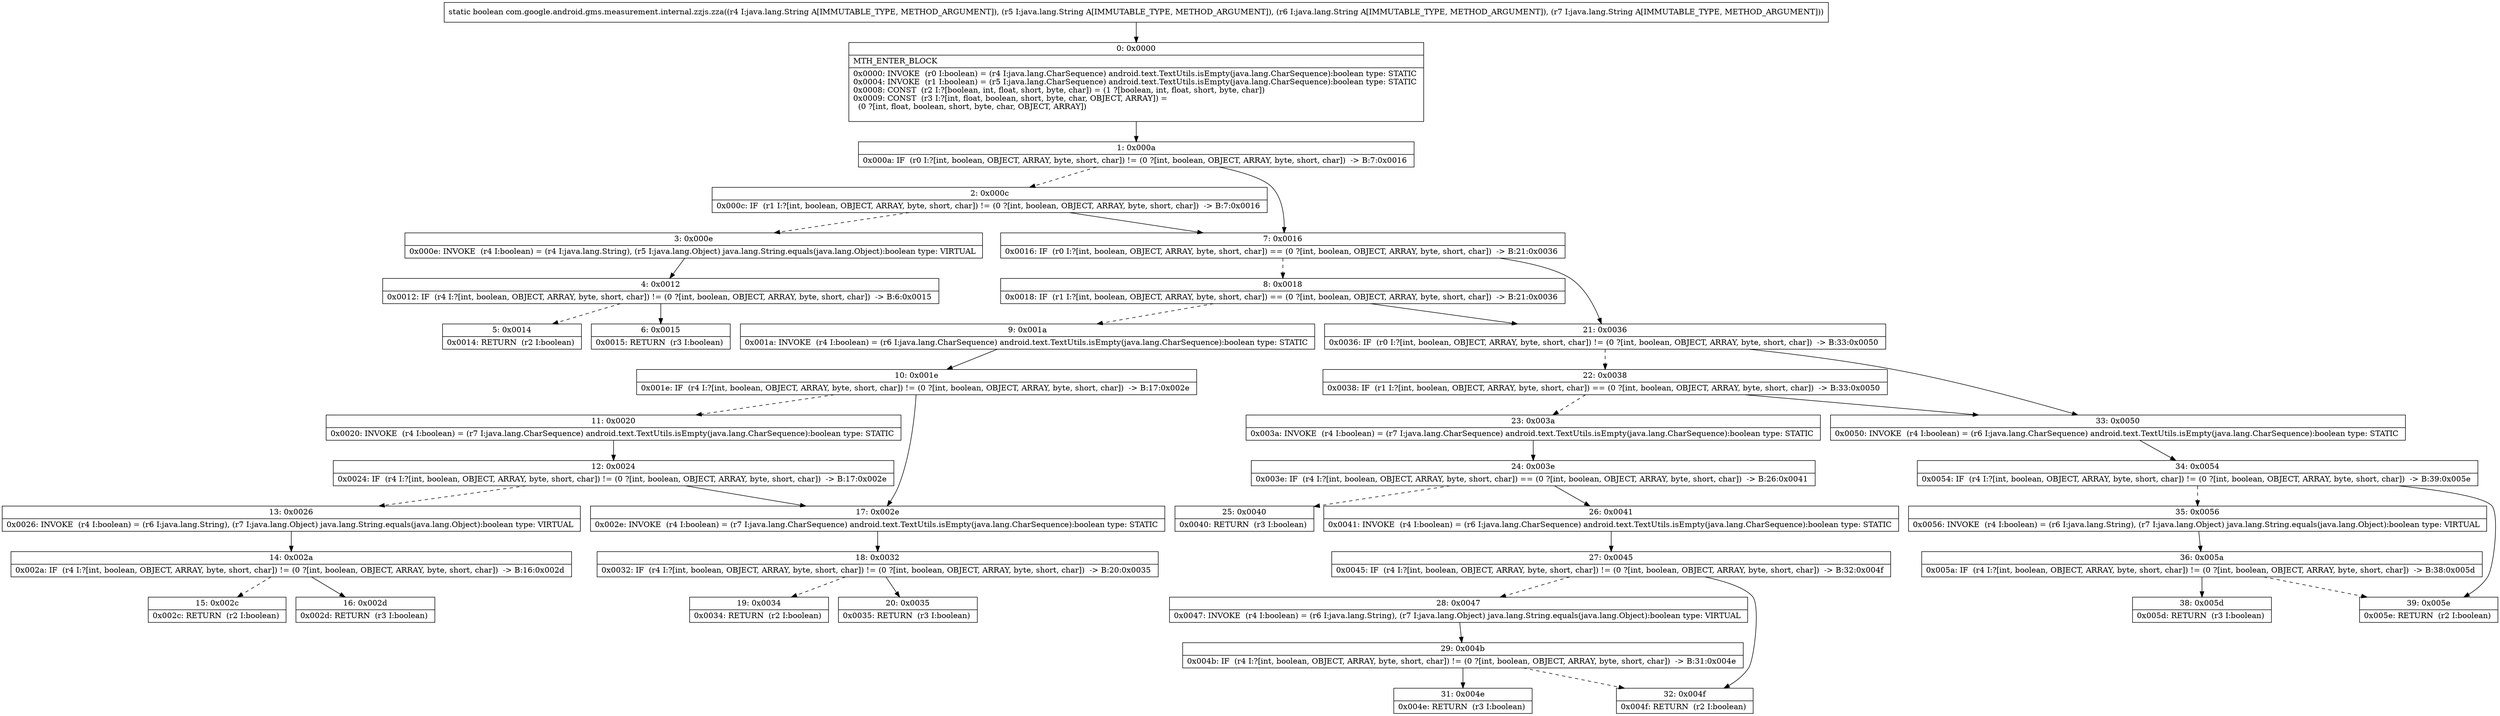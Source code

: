 digraph "CFG forcom.google.android.gms.measurement.internal.zzjs.zza(Ljava\/lang\/String;Ljava\/lang\/String;Ljava\/lang\/String;Ljava\/lang\/String;)Z" {
Node_0 [shape=record,label="{0\:\ 0x0000|MTH_ENTER_BLOCK\l|0x0000: INVOKE  (r0 I:boolean) = (r4 I:java.lang.CharSequence) android.text.TextUtils.isEmpty(java.lang.CharSequence):boolean type: STATIC \l0x0004: INVOKE  (r1 I:boolean) = (r5 I:java.lang.CharSequence) android.text.TextUtils.isEmpty(java.lang.CharSequence):boolean type: STATIC \l0x0008: CONST  (r2 I:?[boolean, int, float, short, byte, char]) = (1 ?[boolean, int, float, short, byte, char]) \l0x0009: CONST  (r3 I:?[int, float, boolean, short, byte, char, OBJECT, ARRAY]) = \l  (0 ?[int, float, boolean, short, byte, char, OBJECT, ARRAY])\l \l}"];
Node_1 [shape=record,label="{1\:\ 0x000a|0x000a: IF  (r0 I:?[int, boolean, OBJECT, ARRAY, byte, short, char]) != (0 ?[int, boolean, OBJECT, ARRAY, byte, short, char])  \-\> B:7:0x0016 \l}"];
Node_2 [shape=record,label="{2\:\ 0x000c|0x000c: IF  (r1 I:?[int, boolean, OBJECT, ARRAY, byte, short, char]) != (0 ?[int, boolean, OBJECT, ARRAY, byte, short, char])  \-\> B:7:0x0016 \l}"];
Node_3 [shape=record,label="{3\:\ 0x000e|0x000e: INVOKE  (r4 I:boolean) = (r4 I:java.lang.String), (r5 I:java.lang.Object) java.lang.String.equals(java.lang.Object):boolean type: VIRTUAL \l}"];
Node_4 [shape=record,label="{4\:\ 0x0012|0x0012: IF  (r4 I:?[int, boolean, OBJECT, ARRAY, byte, short, char]) != (0 ?[int, boolean, OBJECT, ARRAY, byte, short, char])  \-\> B:6:0x0015 \l}"];
Node_5 [shape=record,label="{5\:\ 0x0014|0x0014: RETURN  (r2 I:boolean) \l}"];
Node_6 [shape=record,label="{6\:\ 0x0015|0x0015: RETURN  (r3 I:boolean) \l}"];
Node_7 [shape=record,label="{7\:\ 0x0016|0x0016: IF  (r0 I:?[int, boolean, OBJECT, ARRAY, byte, short, char]) == (0 ?[int, boolean, OBJECT, ARRAY, byte, short, char])  \-\> B:21:0x0036 \l}"];
Node_8 [shape=record,label="{8\:\ 0x0018|0x0018: IF  (r1 I:?[int, boolean, OBJECT, ARRAY, byte, short, char]) == (0 ?[int, boolean, OBJECT, ARRAY, byte, short, char])  \-\> B:21:0x0036 \l}"];
Node_9 [shape=record,label="{9\:\ 0x001a|0x001a: INVOKE  (r4 I:boolean) = (r6 I:java.lang.CharSequence) android.text.TextUtils.isEmpty(java.lang.CharSequence):boolean type: STATIC \l}"];
Node_10 [shape=record,label="{10\:\ 0x001e|0x001e: IF  (r4 I:?[int, boolean, OBJECT, ARRAY, byte, short, char]) != (0 ?[int, boolean, OBJECT, ARRAY, byte, short, char])  \-\> B:17:0x002e \l}"];
Node_11 [shape=record,label="{11\:\ 0x0020|0x0020: INVOKE  (r4 I:boolean) = (r7 I:java.lang.CharSequence) android.text.TextUtils.isEmpty(java.lang.CharSequence):boolean type: STATIC \l}"];
Node_12 [shape=record,label="{12\:\ 0x0024|0x0024: IF  (r4 I:?[int, boolean, OBJECT, ARRAY, byte, short, char]) != (0 ?[int, boolean, OBJECT, ARRAY, byte, short, char])  \-\> B:17:0x002e \l}"];
Node_13 [shape=record,label="{13\:\ 0x0026|0x0026: INVOKE  (r4 I:boolean) = (r6 I:java.lang.String), (r7 I:java.lang.Object) java.lang.String.equals(java.lang.Object):boolean type: VIRTUAL \l}"];
Node_14 [shape=record,label="{14\:\ 0x002a|0x002a: IF  (r4 I:?[int, boolean, OBJECT, ARRAY, byte, short, char]) != (0 ?[int, boolean, OBJECT, ARRAY, byte, short, char])  \-\> B:16:0x002d \l}"];
Node_15 [shape=record,label="{15\:\ 0x002c|0x002c: RETURN  (r2 I:boolean) \l}"];
Node_16 [shape=record,label="{16\:\ 0x002d|0x002d: RETURN  (r3 I:boolean) \l}"];
Node_17 [shape=record,label="{17\:\ 0x002e|0x002e: INVOKE  (r4 I:boolean) = (r7 I:java.lang.CharSequence) android.text.TextUtils.isEmpty(java.lang.CharSequence):boolean type: STATIC \l}"];
Node_18 [shape=record,label="{18\:\ 0x0032|0x0032: IF  (r4 I:?[int, boolean, OBJECT, ARRAY, byte, short, char]) != (0 ?[int, boolean, OBJECT, ARRAY, byte, short, char])  \-\> B:20:0x0035 \l}"];
Node_19 [shape=record,label="{19\:\ 0x0034|0x0034: RETURN  (r2 I:boolean) \l}"];
Node_20 [shape=record,label="{20\:\ 0x0035|0x0035: RETURN  (r3 I:boolean) \l}"];
Node_21 [shape=record,label="{21\:\ 0x0036|0x0036: IF  (r0 I:?[int, boolean, OBJECT, ARRAY, byte, short, char]) != (0 ?[int, boolean, OBJECT, ARRAY, byte, short, char])  \-\> B:33:0x0050 \l}"];
Node_22 [shape=record,label="{22\:\ 0x0038|0x0038: IF  (r1 I:?[int, boolean, OBJECT, ARRAY, byte, short, char]) == (0 ?[int, boolean, OBJECT, ARRAY, byte, short, char])  \-\> B:33:0x0050 \l}"];
Node_23 [shape=record,label="{23\:\ 0x003a|0x003a: INVOKE  (r4 I:boolean) = (r7 I:java.lang.CharSequence) android.text.TextUtils.isEmpty(java.lang.CharSequence):boolean type: STATIC \l}"];
Node_24 [shape=record,label="{24\:\ 0x003e|0x003e: IF  (r4 I:?[int, boolean, OBJECT, ARRAY, byte, short, char]) == (0 ?[int, boolean, OBJECT, ARRAY, byte, short, char])  \-\> B:26:0x0041 \l}"];
Node_25 [shape=record,label="{25\:\ 0x0040|0x0040: RETURN  (r3 I:boolean) \l}"];
Node_26 [shape=record,label="{26\:\ 0x0041|0x0041: INVOKE  (r4 I:boolean) = (r6 I:java.lang.CharSequence) android.text.TextUtils.isEmpty(java.lang.CharSequence):boolean type: STATIC \l}"];
Node_27 [shape=record,label="{27\:\ 0x0045|0x0045: IF  (r4 I:?[int, boolean, OBJECT, ARRAY, byte, short, char]) != (0 ?[int, boolean, OBJECT, ARRAY, byte, short, char])  \-\> B:32:0x004f \l}"];
Node_28 [shape=record,label="{28\:\ 0x0047|0x0047: INVOKE  (r4 I:boolean) = (r6 I:java.lang.String), (r7 I:java.lang.Object) java.lang.String.equals(java.lang.Object):boolean type: VIRTUAL \l}"];
Node_29 [shape=record,label="{29\:\ 0x004b|0x004b: IF  (r4 I:?[int, boolean, OBJECT, ARRAY, byte, short, char]) != (0 ?[int, boolean, OBJECT, ARRAY, byte, short, char])  \-\> B:31:0x004e \l}"];
Node_31 [shape=record,label="{31\:\ 0x004e|0x004e: RETURN  (r3 I:boolean) \l}"];
Node_32 [shape=record,label="{32\:\ 0x004f|0x004f: RETURN  (r2 I:boolean) \l}"];
Node_33 [shape=record,label="{33\:\ 0x0050|0x0050: INVOKE  (r4 I:boolean) = (r6 I:java.lang.CharSequence) android.text.TextUtils.isEmpty(java.lang.CharSequence):boolean type: STATIC \l}"];
Node_34 [shape=record,label="{34\:\ 0x0054|0x0054: IF  (r4 I:?[int, boolean, OBJECT, ARRAY, byte, short, char]) != (0 ?[int, boolean, OBJECT, ARRAY, byte, short, char])  \-\> B:39:0x005e \l}"];
Node_35 [shape=record,label="{35\:\ 0x0056|0x0056: INVOKE  (r4 I:boolean) = (r6 I:java.lang.String), (r7 I:java.lang.Object) java.lang.String.equals(java.lang.Object):boolean type: VIRTUAL \l}"];
Node_36 [shape=record,label="{36\:\ 0x005a|0x005a: IF  (r4 I:?[int, boolean, OBJECT, ARRAY, byte, short, char]) != (0 ?[int, boolean, OBJECT, ARRAY, byte, short, char])  \-\> B:38:0x005d \l}"];
Node_38 [shape=record,label="{38\:\ 0x005d|0x005d: RETURN  (r3 I:boolean) \l}"];
Node_39 [shape=record,label="{39\:\ 0x005e|0x005e: RETURN  (r2 I:boolean) \l}"];
MethodNode[shape=record,label="{static boolean com.google.android.gms.measurement.internal.zzjs.zza((r4 I:java.lang.String A[IMMUTABLE_TYPE, METHOD_ARGUMENT]), (r5 I:java.lang.String A[IMMUTABLE_TYPE, METHOD_ARGUMENT]), (r6 I:java.lang.String A[IMMUTABLE_TYPE, METHOD_ARGUMENT]), (r7 I:java.lang.String A[IMMUTABLE_TYPE, METHOD_ARGUMENT])) }"];
MethodNode -> Node_0;
Node_0 -> Node_1;
Node_1 -> Node_2[style=dashed];
Node_1 -> Node_7;
Node_2 -> Node_3[style=dashed];
Node_2 -> Node_7;
Node_3 -> Node_4;
Node_4 -> Node_5[style=dashed];
Node_4 -> Node_6;
Node_7 -> Node_8[style=dashed];
Node_7 -> Node_21;
Node_8 -> Node_9[style=dashed];
Node_8 -> Node_21;
Node_9 -> Node_10;
Node_10 -> Node_11[style=dashed];
Node_10 -> Node_17;
Node_11 -> Node_12;
Node_12 -> Node_13[style=dashed];
Node_12 -> Node_17;
Node_13 -> Node_14;
Node_14 -> Node_15[style=dashed];
Node_14 -> Node_16;
Node_17 -> Node_18;
Node_18 -> Node_19[style=dashed];
Node_18 -> Node_20;
Node_21 -> Node_22[style=dashed];
Node_21 -> Node_33;
Node_22 -> Node_23[style=dashed];
Node_22 -> Node_33;
Node_23 -> Node_24;
Node_24 -> Node_25[style=dashed];
Node_24 -> Node_26;
Node_26 -> Node_27;
Node_27 -> Node_28[style=dashed];
Node_27 -> Node_32;
Node_28 -> Node_29;
Node_29 -> Node_31;
Node_29 -> Node_32[style=dashed];
Node_33 -> Node_34;
Node_34 -> Node_35[style=dashed];
Node_34 -> Node_39;
Node_35 -> Node_36;
Node_36 -> Node_38;
Node_36 -> Node_39[style=dashed];
}

